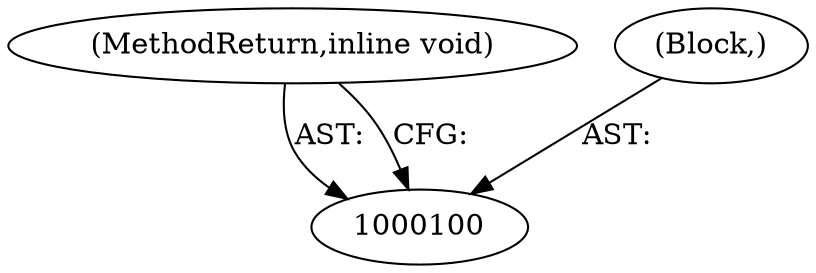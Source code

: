 digraph "0_Chrome_51dfe5e3b332bcea02fb4d4c7493ae841106dd9b_22" {
"1000102" [label="(MethodReturn,inline void)"];
"1000101" [label="(Block,)"];
"1000102" -> "1000100"  [label="AST: "];
"1000102" -> "1000100"  [label="CFG: "];
"1000101" -> "1000100"  [label="AST: "];
}
